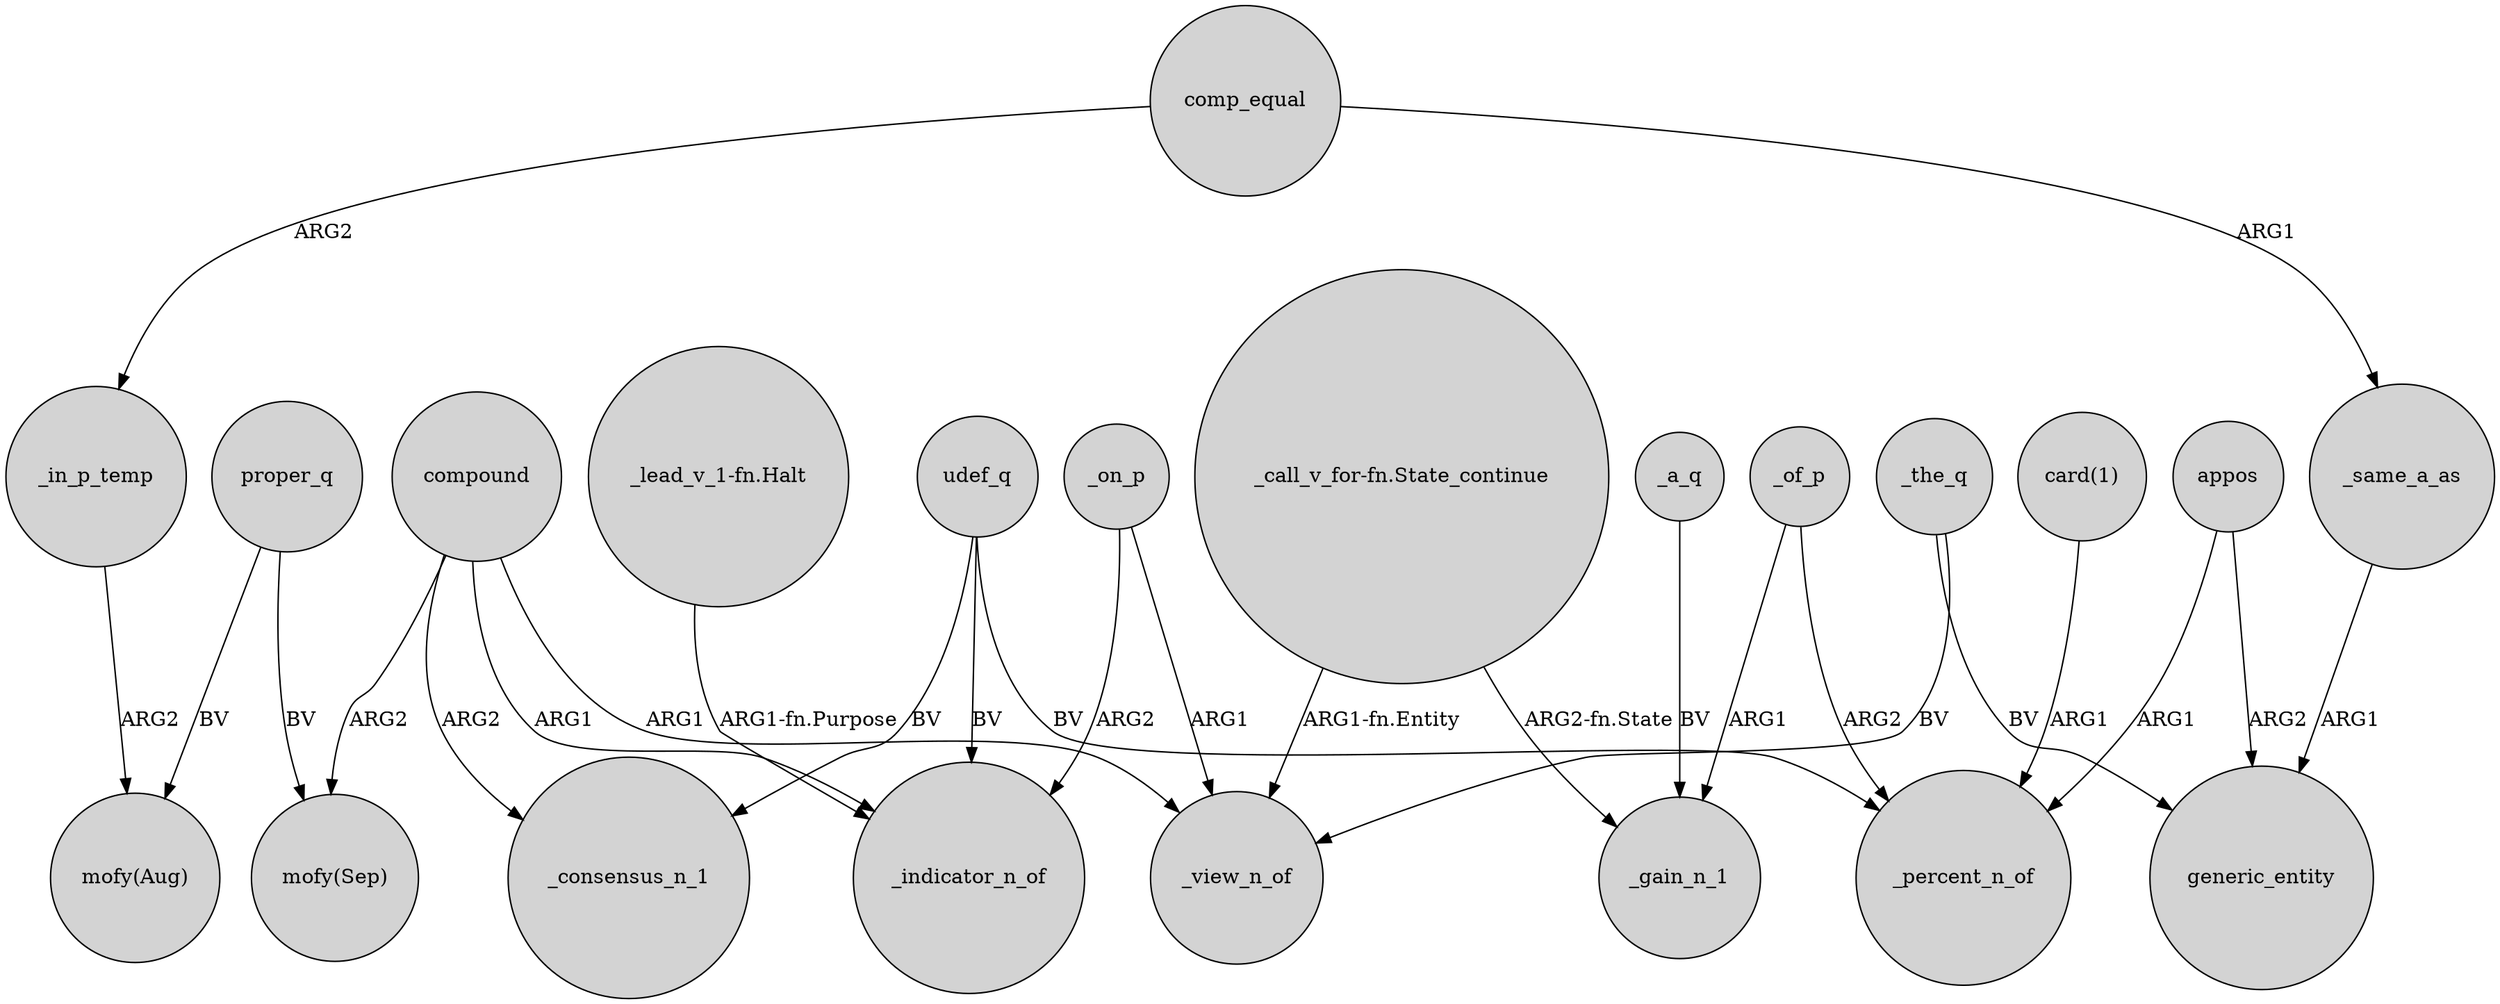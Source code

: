 digraph {
	node [shape=circle style=filled]
	_in_p_temp -> "mofy(Aug)" [label=ARG2]
	compound -> _view_n_of [label=ARG1]
	_same_a_as -> generic_entity [label=ARG1]
	_on_p -> _indicator_n_of [label=ARG2]
	udef_q -> _consensus_n_1 [label=BV]
	compound -> _indicator_n_of [label=ARG1]
	proper_q -> "mofy(Aug)" [label=BV]
	_the_q -> _view_n_of [label=BV]
	_of_p -> _gain_n_1 [label=ARG1]
	compound -> _consensus_n_1 [label=ARG2]
	appos -> _percent_n_of [label=ARG1]
	compound -> "mofy(Sep)" [label=ARG2]
	udef_q -> _percent_n_of [label=BV]
	appos -> generic_entity [label=ARG2]
	comp_equal -> _in_p_temp [label=ARG2]
	_on_p -> _view_n_of [label=ARG1]
	_the_q -> generic_entity [label=BV]
	_a_q -> _gain_n_1 [label=BV]
	"_call_v_for-fn.State_continue" -> _view_n_of [label="ARG1-fn.Entity"]
	proper_q -> "mofy(Sep)" [label=BV]
	"card(1)" -> _percent_n_of [label=ARG1]
	udef_q -> _indicator_n_of [label=BV]
	comp_equal -> _same_a_as [label=ARG1]
	"_lead_v_1-fn.Halt" -> _indicator_n_of [label="ARG1-fn.Purpose"]
	"_call_v_for-fn.State_continue" -> _gain_n_1 [label="ARG2-fn.State"]
	_of_p -> _percent_n_of [label=ARG2]
}

